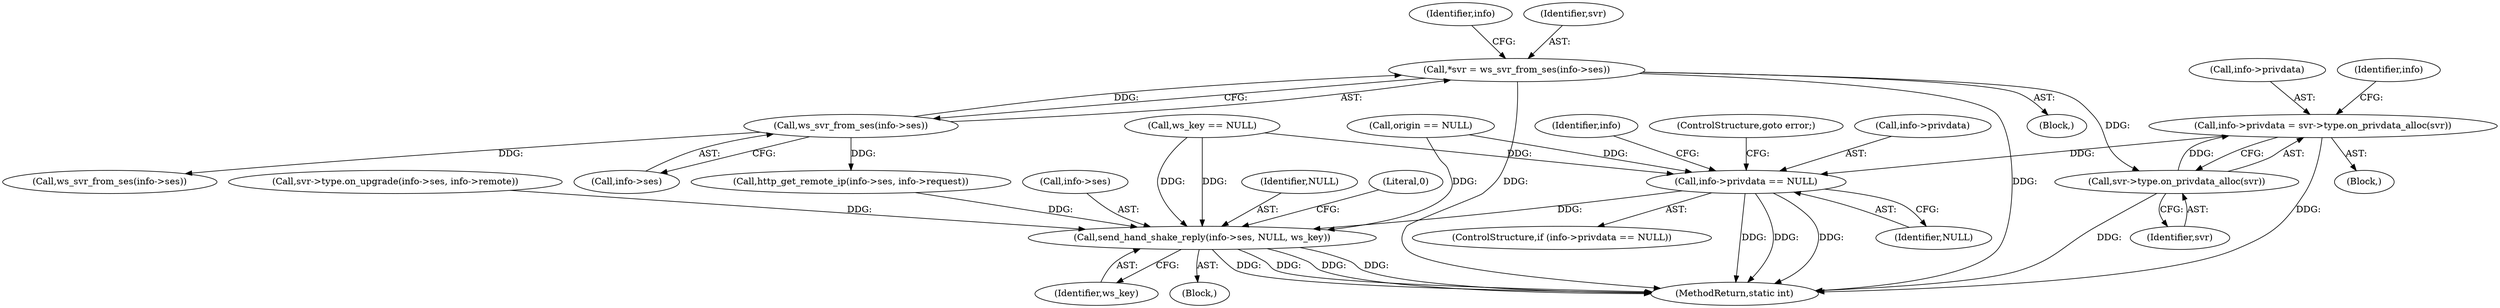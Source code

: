 digraph "0_viabtc_exchange_server_4a7c27bfe98f409623d4d857894d017ff0672cc9#diff-515c81af848352583bff286d6224875f_2@pointer" {
"1000397" [label="(Call,info->privdata = svr->type.on_privdata_alloc(svr))"];
"1000401" [label="(Call,svr->type.on_privdata_alloc(svr))"];
"1000110" [label="(Call,*svr = ws_svr_from_ses(info->ses))"];
"1000112" [label="(Call,ws_svr_from_ses(info->ses))"];
"1000404" [label="(Call,info->privdata == NULL)"];
"1000464" [label="(Call,send_hand_shake_reply(info->ses, NULL, ws_key))"];
"1000408" [label="(Identifier,NULL)"];
"1000412" [label="(Identifier,info)"];
"1000406" [label="(Identifier,info)"];
"1000444" [label="(Call,svr->type.on_upgrade(info->ses, info->remote))"];
"1000404" [label="(Call,info->privdata == NULL)"];
"1000409" [label="(ControlStructure,goto error;)"];
"1000119" [label="(Identifier,info)"];
"1000420" [label="(Call,http_get_remote_ip(info->ses, info->request))"];
"1000401" [label="(Call,svr->type.on_privdata_alloc(svr))"];
"1000469" [label="(Identifier,ws_key)"];
"1000405" [label="(Call,info->privdata)"];
"1000110" [label="(Call,*svr = ws_svr_from_ses(info->ses))"];
"1000380" [label="(Call,origin == NULL)"];
"1000484" [label="(MethodReturn,static int)"];
"1000102" [label="(Block,)"];
"1000471" [label="(Literal,0)"];
"1000111" [label="(Identifier,svr)"];
"1000465" [label="(Call,info->ses)"];
"1000463" [label="(Block,)"];
"1000474" [label="(Call,ws_svr_from_ses(info->ses))"];
"1000112" [label="(Call,ws_svr_from_ses(info->ses))"];
"1000398" [label="(Call,info->privdata)"];
"1000340" [label="(Call,ws_key == NULL)"];
"1000468" [label="(Identifier,NULL)"];
"1000464" [label="(Call,send_hand_shake_reply(info->ses, NULL, ws_key))"];
"1000397" [label="(Call,info->privdata = svr->type.on_privdata_alloc(svr))"];
"1000396" [label="(Block,)"];
"1000113" [label="(Call,info->ses)"];
"1000403" [label="(ControlStructure,if (info->privdata == NULL))"];
"1000402" [label="(Identifier,svr)"];
"1000397" -> "1000396"  [label="AST: "];
"1000397" -> "1000401"  [label="CFG: "];
"1000398" -> "1000397"  [label="AST: "];
"1000401" -> "1000397"  [label="AST: "];
"1000406" -> "1000397"  [label="CFG: "];
"1000397" -> "1000484"  [label="DDG: "];
"1000401" -> "1000397"  [label="DDG: "];
"1000397" -> "1000404"  [label="DDG: "];
"1000401" -> "1000402"  [label="CFG: "];
"1000402" -> "1000401"  [label="AST: "];
"1000401" -> "1000484"  [label="DDG: "];
"1000110" -> "1000401"  [label="DDG: "];
"1000110" -> "1000102"  [label="AST: "];
"1000110" -> "1000112"  [label="CFG: "];
"1000111" -> "1000110"  [label="AST: "];
"1000112" -> "1000110"  [label="AST: "];
"1000119" -> "1000110"  [label="CFG: "];
"1000110" -> "1000484"  [label="DDG: "];
"1000110" -> "1000484"  [label="DDG: "];
"1000112" -> "1000110"  [label="DDG: "];
"1000112" -> "1000113"  [label="CFG: "];
"1000113" -> "1000112"  [label="AST: "];
"1000112" -> "1000420"  [label="DDG: "];
"1000112" -> "1000474"  [label="DDG: "];
"1000404" -> "1000403"  [label="AST: "];
"1000404" -> "1000408"  [label="CFG: "];
"1000405" -> "1000404"  [label="AST: "];
"1000408" -> "1000404"  [label="AST: "];
"1000409" -> "1000404"  [label="CFG: "];
"1000412" -> "1000404"  [label="CFG: "];
"1000404" -> "1000484"  [label="DDG: "];
"1000404" -> "1000484"  [label="DDG: "];
"1000404" -> "1000484"  [label="DDG: "];
"1000340" -> "1000404"  [label="DDG: "];
"1000380" -> "1000404"  [label="DDG: "];
"1000404" -> "1000464"  [label="DDG: "];
"1000464" -> "1000463"  [label="AST: "];
"1000464" -> "1000469"  [label="CFG: "];
"1000465" -> "1000464"  [label="AST: "];
"1000468" -> "1000464"  [label="AST: "];
"1000469" -> "1000464"  [label="AST: "];
"1000471" -> "1000464"  [label="CFG: "];
"1000464" -> "1000484"  [label="DDG: "];
"1000464" -> "1000484"  [label="DDG: "];
"1000464" -> "1000484"  [label="DDG: "];
"1000464" -> "1000484"  [label="DDG: "];
"1000444" -> "1000464"  [label="DDG: "];
"1000420" -> "1000464"  [label="DDG: "];
"1000340" -> "1000464"  [label="DDG: "];
"1000340" -> "1000464"  [label="DDG: "];
"1000380" -> "1000464"  [label="DDG: "];
}
